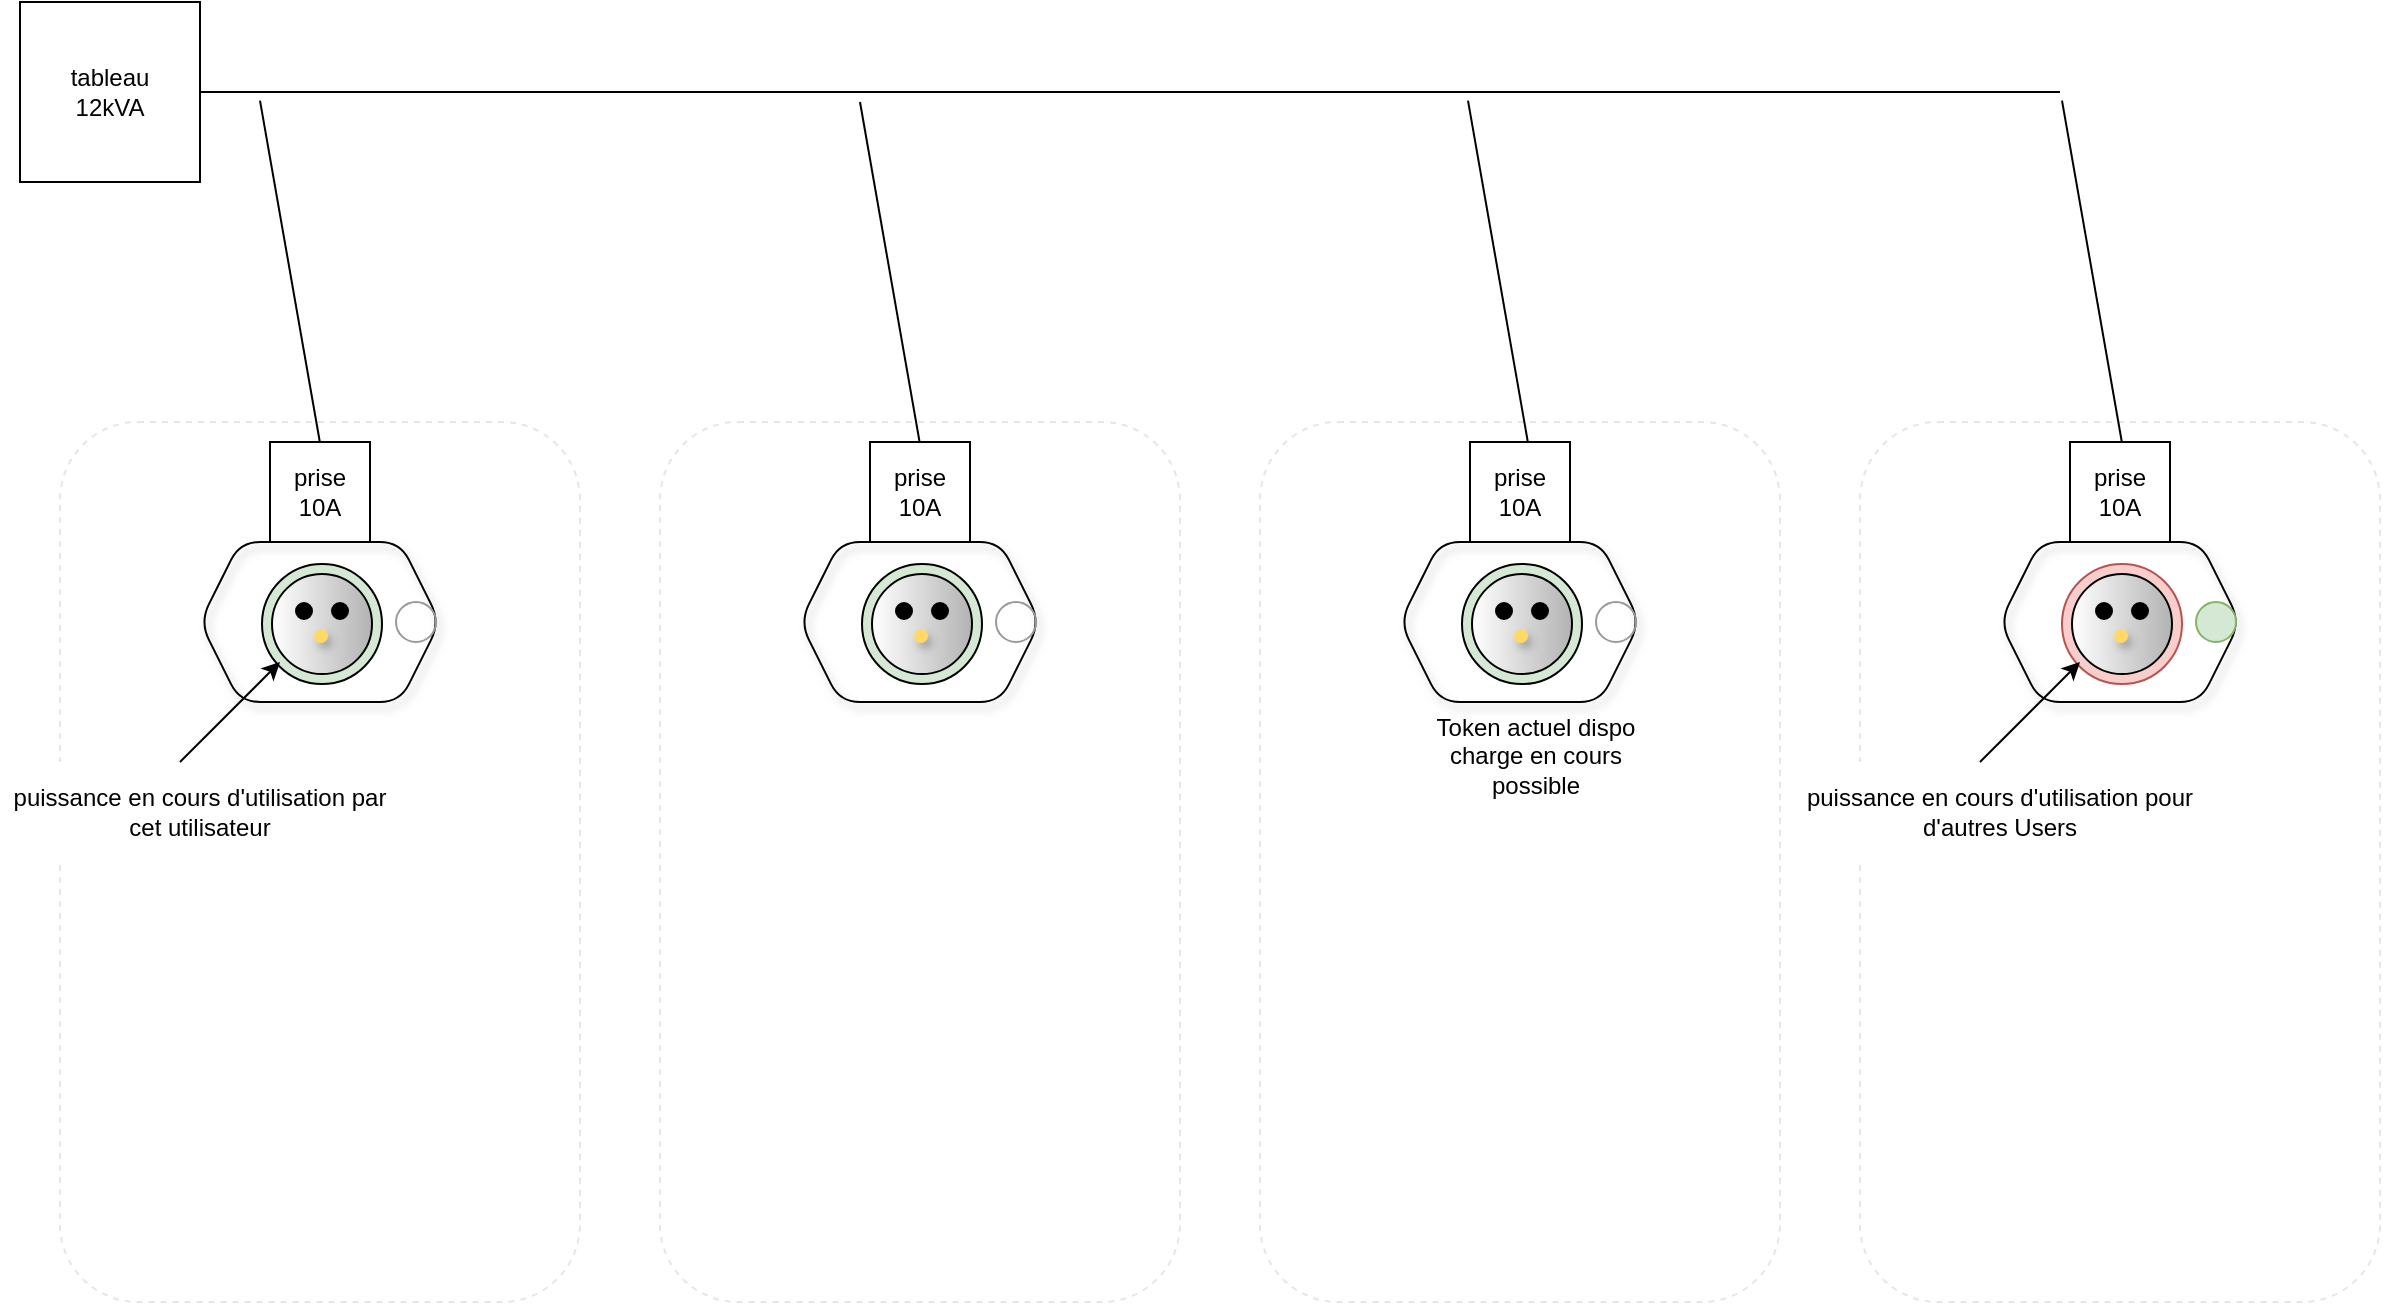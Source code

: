 <mxfile version="16.0.3" type="github">
  <diagram name="Page-1" id="aaaa8250-4180-3840-79b5-4cada1eebb92">
    <mxGraphModel dx="1654" dy="1038" grid="1" gridSize="10" guides="1" tooltips="1" connect="1" arrows="1" fold="1" page="1" pageScale="1" pageWidth="850" pageHeight="1100" background="none" math="0" shadow="0">
      <root>
        <mxCell id="0" />
        <mxCell id="1" parent="0" />
        <mxCell id="ZeBQX1oqdIYX9gZX3-Ay-74" value="" style="rounded=1;whiteSpace=wrap;html=1;shadow=0;glass=0;sketch=0;strokeColor=#E6E6E6;strokeWidth=1;fillColor=#FFFFFF;gradientColor=none;gradientDirection=west;dashed=1;" vertex="1" parent="1">
          <mxGeometry x="1250" y="640" width="260" height="440" as="geometry" />
        </mxCell>
        <mxCell id="ZeBQX1oqdIYX9gZX3-Ay-75" value="" style="rounded=1;whiteSpace=wrap;html=1;shadow=0;glass=0;sketch=0;strokeColor=#E6E6E6;strokeWidth=1;fillColor=#FFFFFF;gradientColor=none;gradientDirection=west;dashed=1;" vertex="1" parent="1">
          <mxGeometry x="1550" y="640" width="260" height="440" as="geometry" />
        </mxCell>
        <mxCell id="ZeBQX1oqdIYX9gZX3-Ay-76" value="" style="rounded=1;whiteSpace=wrap;html=1;shadow=0;glass=0;sketch=0;strokeColor=#E6E6E6;strokeWidth=1;fillColor=#FFFFFF;gradientColor=none;gradientDirection=west;dashed=1;" vertex="1" parent="1">
          <mxGeometry x="1850" y="640" width="260" height="440" as="geometry" />
        </mxCell>
        <mxCell id="ZeBQX1oqdIYX9gZX3-Ay-73" value="" style="rounded=1;whiteSpace=wrap;html=1;shadow=0;glass=0;sketch=0;strokeColor=#E6E6E6;strokeWidth=1;fillColor=#FFFFFF;gradientColor=none;gradientDirection=west;dashed=1;" vertex="1" parent="1">
          <mxGeometry x="950" y="640" width="260" height="440" as="geometry" />
        </mxCell>
        <mxCell id="ZeBQX1oqdIYX9gZX3-Ay-1" value="tableau&lt;br&gt;12kVA" style="whiteSpace=wrap;html=1;aspect=fixed;" vertex="1" parent="1">
          <mxGeometry x="930" y="430" width="90" height="90" as="geometry" />
        </mxCell>
        <mxCell id="ZeBQX1oqdIYX9gZX3-Ay-2" value="" style="endArrow=none;html=1;rounded=0;exitX=1;exitY=0.5;exitDx=0;exitDy=0;" edge="1" parent="1" source="ZeBQX1oqdIYX9gZX3-Ay-1">
          <mxGeometry width="50" height="50" relative="1" as="geometry">
            <mxPoint x="1520" y="1100" as="sourcePoint" />
            <mxPoint x="1950" y="475" as="targetPoint" />
          </mxGeometry>
        </mxCell>
        <mxCell id="ZeBQX1oqdIYX9gZX3-Ay-8" value="" style="endArrow=none;html=1;rounded=0;exitX=0.208;exitY=0.003;exitDx=0;exitDy=0;exitPerimeter=0;" edge="1" parent="1">
          <mxGeometry width="50" height="50" relative="1" as="geometry">
            <mxPoint x="1379.92" y="650.72" as="sourcePoint" />
            <mxPoint x="1350" y="480" as="targetPoint" />
          </mxGeometry>
        </mxCell>
        <mxCell id="ZeBQX1oqdIYX9gZX3-Ay-9" value="" style="endArrow=none;html=1;rounded=0;exitX=0.208;exitY=0.003;exitDx=0;exitDy=0;exitPerimeter=0;" edge="1" parent="1">
          <mxGeometry width="50" height="50" relative="1" as="geometry">
            <mxPoint x="1683.92" y="650.0" as="sourcePoint" />
            <mxPoint x="1654" y="479.28" as="targetPoint" />
          </mxGeometry>
        </mxCell>
        <mxCell id="ZeBQX1oqdIYX9gZX3-Ay-10" value="" style="endArrow=none;html=1;rounded=0;exitX=0.208;exitY=0.003;exitDx=0;exitDy=0;exitPerimeter=0;" edge="1" parent="1">
          <mxGeometry width="50" height="50" relative="1" as="geometry">
            <mxPoint x="1980.92" y="650" as="sourcePoint" />
            <mxPoint x="1951" y="479.28" as="targetPoint" />
          </mxGeometry>
        </mxCell>
        <mxCell id="ZeBQX1oqdIYX9gZX3-Ay-11" value="" style="endArrow=none;html=1;rounded=0;exitX=0.208;exitY=0.003;exitDx=0;exitDy=0;exitPerimeter=0;" edge="1" parent="1">
          <mxGeometry width="50" height="50" relative="1" as="geometry">
            <mxPoint x="1079.92" y="650.0" as="sourcePoint" />
            <mxPoint x="1050" y="479.28" as="targetPoint" />
          </mxGeometry>
        </mxCell>
        <mxCell id="ZeBQX1oqdIYX9gZX3-Ay-14" value="prise 10A" style="whiteSpace=wrap;html=1;aspect=fixed;" vertex="1" parent="1">
          <mxGeometry x="1055" y="650" width="50" height="50" as="geometry" />
        </mxCell>
        <mxCell id="ZeBQX1oqdIYX9gZX3-Ay-15" value="prise 10A" style="whiteSpace=wrap;html=1;aspect=fixed;" vertex="1" parent="1">
          <mxGeometry x="1355" y="650" width="50" height="50" as="geometry" />
        </mxCell>
        <mxCell id="ZeBQX1oqdIYX9gZX3-Ay-16" value="prise 10A" style="whiteSpace=wrap;html=1;aspect=fixed;" vertex="1" parent="1">
          <mxGeometry x="1655" y="650" width="50" height="50" as="geometry" />
        </mxCell>
        <mxCell id="ZeBQX1oqdIYX9gZX3-Ay-17" value="prise 10A" style="whiteSpace=wrap;html=1;aspect=fixed;" vertex="1" parent="1">
          <mxGeometry x="1955" y="650" width="50" height="50" as="geometry" />
        </mxCell>
        <mxCell id="ZeBQX1oqdIYX9gZX3-Ay-36" value="" style="group" vertex="1" connectable="0" parent="1">
          <mxGeometry x="1020" y="700" width="120" height="80" as="geometry" />
        </mxCell>
        <mxCell id="ZeBQX1oqdIYX9gZX3-Ay-18" value="" style="shape=hexagon;perimeter=hexagonPerimeter2;whiteSpace=wrap;html=1;fixedSize=1;rounded=1;shadow=1;glass=0;sketch=0;fillColor=none;" vertex="1" parent="ZeBQX1oqdIYX9gZX3-Ay-36">
          <mxGeometry width="120" height="80" as="geometry" />
        </mxCell>
        <mxCell id="ZeBQX1oqdIYX9gZX3-Ay-27" value="" style="group" vertex="1" connectable="0" parent="ZeBQX1oqdIYX9gZX3-Ay-36">
          <mxGeometry x="46" y="29.5" width="45" height="41.5" as="geometry" />
        </mxCell>
        <mxCell id="ZeBQX1oqdIYX9gZX3-Ay-28" value="" style="group" vertex="1" connectable="0" parent="ZeBQX1oqdIYX9gZX3-Ay-27">
          <mxGeometry x="-15" y="-18.5" width="60" height="60" as="geometry" />
        </mxCell>
        <mxCell id="ZeBQX1oqdIYX9gZX3-Ay-23" value="" style="ellipse;whiteSpace=wrap;html=1;aspect=fixed;rounded=1;shadow=0;glass=0;sketch=0;fillColor=#d5e8d4;strokeColor=#000000;" vertex="1" parent="ZeBQX1oqdIYX9gZX3-Ay-28">
          <mxGeometry width="60" height="60" as="geometry" />
        </mxCell>
        <mxCell id="ZeBQX1oqdIYX9gZX3-Ay-22" value="" style="ellipse;whiteSpace=wrap;html=1;aspect=fixed;rounded=1;shadow=0;glass=0;sketch=0;fillColor=#B3B3B3;gradientColor=#ffffff;gradientDirection=west;" vertex="1" parent="ZeBQX1oqdIYX9gZX3-Ay-28">
          <mxGeometry x="5" y="5" width="50" height="50" as="geometry" />
        </mxCell>
        <mxCell id="ZeBQX1oqdIYX9gZX3-Ay-24" value="" style="ellipse;whiteSpace=wrap;html=1;aspect=fixed;rounded=1;shadow=0;glass=0;sketch=0;fillColor=#000000;" vertex="1" parent="ZeBQX1oqdIYX9gZX3-Ay-27">
          <mxGeometry x="2" y="1" width="8" height="8" as="geometry" />
        </mxCell>
        <mxCell id="ZeBQX1oqdIYX9gZX3-Ay-25" value="" style="ellipse;whiteSpace=wrap;html=1;aspect=fixed;rounded=1;shadow=0;glass=0;sketch=0;fillColor=#000000;" vertex="1" parent="ZeBQX1oqdIYX9gZX3-Ay-27">
          <mxGeometry x="20" y="1" width="8" height="8" as="geometry" />
        </mxCell>
        <mxCell id="ZeBQX1oqdIYX9gZX3-Ay-26" value="" style="ellipse;whiteSpace=wrap;html=1;aspect=fixed;rounded=1;shadow=1;glass=0;sketch=0;fillColor=#FFD966;strokeColor=none;" vertex="1" parent="ZeBQX1oqdIYX9gZX3-Ay-27">
          <mxGeometry x="11" y="14" width="7" height="7" as="geometry" />
        </mxCell>
        <mxCell id="ZeBQX1oqdIYX9gZX3-Ay-35" value="" style="ellipse;whiteSpace=wrap;html=1;aspect=fixed;rounded=1;shadow=0;glass=0;sketch=0;strokeColor=#999999;fillColor=none;gradientColor=none;gradientDirection=west;strokeWidth=1;" vertex="1" parent="ZeBQX1oqdIYX9gZX3-Ay-36">
          <mxGeometry x="98" y="30" width="20" height="20" as="geometry" />
        </mxCell>
        <mxCell id="ZeBQX1oqdIYX9gZX3-Ay-37" value="" style="group" vertex="1" connectable="0" parent="1">
          <mxGeometry x="1320" y="700" width="120" height="80" as="geometry" />
        </mxCell>
        <mxCell id="ZeBQX1oqdIYX9gZX3-Ay-38" value="" style="shape=hexagon;perimeter=hexagonPerimeter2;whiteSpace=wrap;html=1;fixedSize=1;rounded=1;shadow=1;glass=0;sketch=0;fillColor=none;" vertex="1" parent="ZeBQX1oqdIYX9gZX3-Ay-37">
          <mxGeometry width="120" height="80" as="geometry" />
        </mxCell>
        <mxCell id="ZeBQX1oqdIYX9gZX3-Ay-39" value="" style="group" vertex="1" connectable="0" parent="ZeBQX1oqdIYX9gZX3-Ay-37">
          <mxGeometry x="46" y="29.5" width="45" height="41.5" as="geometry" />
        </mxCell>
        <mxCell id="ZeBQX1oqdIYX9gZX3-Ay-40" value="" style="group" vertex="1" connectable="0" parent="ZeBQX1oqdIYX9gZX3-Ay-39">
          <mxGeometry x="-15" y="-18.5" width="60" height="60" as="geometry" />
        </mxCell>
        <mxCell id="ZeBQX1oqdIYX9gZX3-Ay-41" value="" style="ellipse;whiteSpace=wrap;html=1;aspect=fixed;rounded=1;shadow=0;glass=0;sketch=0;fillColor=#d5e8d4;strokeColor=#000000;" vertex="1" parent="ZeBQX1oqdIYX9gZX3-Ay-40">
          <mxGeometry width="60" height="60" as="geometry" />
        </mxCell>
        <mxCell id="ZeBQX1oqdIYX9gZX3-Ay-42" value="" style="ellipse;whiteSpace=wrap;html=1;aspect=fixed;rounded=1;shadow=0;glass=0;sketch=0;fillColor=#B3B3B3;gradientColor=#ffffff;gradientDirection=west;" vertex="1" parent="ZeBQX1oqdIYX9gZX3-Ay-40">
          <mxGeometry x="5" y="5" width="50" height="50" as="geometry" />
        </mxCell>
        <mxCell id="ZeBQX1oqdIYX9gZX3-Ay-43" value="" style="ellipse;whiteSpace=wrap;html=1;aspect=fixed;rounded=1;shadow=0;glass=0;sketch=0;fillColor=#000000;" vertex="1" parent="ZeBQX1oqdIYX9gZX3-Ay-39">
          <mxGeometry x="2" y="1" width="8" height="8" as="geometry" />
        </mxCell>
        <mxCell id="ZeBQX1oqdIYX9gZX3-Ay-44" value="" style="ellipse;whiteSpace=wrap;html=1;aspect=fixed;rounded=1;shadow=0;glass=0;sketch=0;fillColor=#000000;" vertex="1" parent="ZeBQX1oqdIYX9gZX3-Ay-39">
          <mxGeometry x="20" y="1" width="8" height="8" as="geometry" />
        </mxCell>
        <mxCell id="ZeBQX1oqdIYX9gZX3-Ay-45" value="" style="ellipse;whiteSpace=wrap;html=1;aspect=fixed;rounded=1;shadow=1;glass=0;sketch=0;fillColor=#FFD966;strokeColor=none;" vertex="1" parent="ZeBQX1oqdIYX9gZX3-Ay-39">
          <mxGeometry x="11" y="14" width="7" height="7" as="geometry" />
        </mxCell>
        <mxCell id="ZeBQX1oqdIYX9gZX3-Ay-46" value="" style="ellipse;whiteSpace=wrap;html=1;aspect=fixed;rounded=1;shadow=0;glass=0;sketch=0;strokeColor=#999999;fillColor=none;gradientColor=none;gradientDirection=west;strokeWidth=1;" vertex="1" parent="ZeBQX1oqdIYX9gZX3-Ay-37">
          <mxGeometry x="98" y="30" width="20" height="20" as="geometry" />
        </mxCell>
        <mxCell id="ZeBQX1oqdIYX9gZX3-Ay-47" value="" style="group" vertex="1" connectable="0" parent="1">
          <mxGeometry x="1620" y="700" width="120" height="80" as="geometry" />
        </mxCell>
        <mxCell id="ZeBQX1oqdIYX9gZX3-Ay-48" value="" style="shape=hexagon;perimeter=hexagonPerimeter2;whiteSpace=wrap;html=1;fixedSize=1;rounded=1;shadow=1;glass=0;sketch=0;fillColor=none;" vertex="1" parent="ZeBQX1oqdIYX9gZX3-Ay-47">
          <mxGeometry width="120" height="80" as="geometry" />
        </mxCell>
        <mxCell id="ZeBQX1oqdIYX9gZX3-Ay-49" value="" style="group" vertex="1" connectable="0" parent="ZeBQX1oqdIYX9gZX3-Ay-47">
          <mxGeometry x="46" y="29.5" width="45" height="41.5" as="geometry" />
        </mxCell>
        <mxCell id="ZeBQX1oqdIYX9gZX3-Ay-50" value="" style="group" vertex="1" connectable="0" parent="ZeBQX1oqdIYX9gZX3-Ay-49">
          <mxGeometry x="-15" y="-18.5" width="60" height="60" as="geometry" />
        </mxCell>
        <mxCell id="ZeBQX1oqdIYX9gZX3-Ay-51" value="" style="ellipse;whiteSpace=wrap;html=1;aspect=fixed;rounded=1;shadow=0;glass=0;sketch=0;fillColor=#d5e8d4;strokeColor=#000000;" vertex="1" parent="ZeBQX1oqdIYX9gZX3-Ay-50">
          <mxGeometry width="60" height="60" as="geometry" />
        </mxCell>
        <mxCell id="ZeBQX1oqdIYX9gZX3-Ay-52" value="" style="ellipse;whiteSpace=wrap;html=1;aspect=fixed;rounded=1;shadow=0;glass=0;sketch=0;fillColor=#B3B3B3;gradientColor=#ffffff;gradientDirection=west;" vertex="1" parent="ZeBQX1oqdIYX9gZX3-Ay-50">
          <mxGeometry x="5" y="5" width="50" height="50" as="geometry" />
        </mxCell>
        <mxCell id="ZeBQX1oqdIYX9gZX3-Ay-53" value="" style="ellipse;whiteSpace=wrap;html=1;aspect=fixed;rounded=1;shadow=0;glass=0;sketch=0;fillColor=#000000;" vertex="1" parent="ZeBQX1oqdIYX9gZX3-Ay-49">
          <mxGeometry x="2" y="1" width="8" height="8" as="geometry" />
        </mxCell>
        <mxCell id="ZeBQX1oqdIYX9gZX3-Ay-54" value="" style="ellipse;whiteSpace=wrap;html=1;aspect=fixed;rounded=1;shadow=0;glass=0;sketch=0;fillColor=#000000;" vertex="1" parent="ZeBQX1oqdIYX9gZX3-Ay-49">
          <mxGeometry x="20" y="1" width="8" height="8" as="geometry" />
        </mxCell>
        <mxCell id="ZeBQX1oqdIYX9gZX3-Ay-55" value="" style="ellipse;whiteSpace=wrap;html=1;aspect=fixed;rounded=1;shadow=1;glass=0;sketch=0;fillColor=#FFD966;strokeColor=none;" vertex="1" parent="ZeBQX1oqdIYX9gZX3-Ay-49">
          <mxGeometry x="11" y="14" width="7" height="7" as="geometry" />
        </mxCell>
        <mxCell id="ZeBQX1oqdIYX9gZX3-Ay-56" value="" style="ellipse;whiteSpace=wrap;html=1;aspect=fixed;rounded=1;shadow=0;glass=0;sketch=0;strokeColor=#999999;fillColor=none;gradientColor=none;gradientDirection=west;strokeWidth=1;" vertex="1" parent="ZeBQX1oqdIYX9gZX3-Ay-47">
          <mxGeometry x="98" y="30" width="20" height="20" as="geometry" />
        </mxCell>
        <mxCell id="ZeBQX1oqdIYX9gZX3-Ay-57" value="" style="group" vertex="1" connectable="0" parent="1">
          <mxGeometry x="1920" y="700" width="120" height="80" as="geometry" />
        </mxCell>
        <mxCell id="ZeBQX1oqdIYX9gZX3-Ay-58" value="" style="shape=hexagon;perimeter=hexagonPerimeter2;whiteSpace=wrap;html=1;fixedSize=1;rounded=1;shadow=1;glass=0;sketch=0;fillColor=none;" vertex="1" parent="ZeBQX1oqdIYX9gZX3-Ay-57">
          <mxGeometry width="120" height="80" as="geometry" />
        </mxCell>
        <mxCell id="ZeBQX1oqdIYX9gZX3-Ay-59" value="" style="group" vertex="1" connectable="0" parent="ZeBQX1oqdIYX9gZX3-Ay-57">
          <mxGeometry x="46" y="29.5" width="45" height="41.5" as="geometry" />
        </mxCell>
        <mxCell id="ZeBQX1oqdIYX9gZX3-Ay-60" value="" style="group" vertex="1" connectable="0" parent="ZeBQX1oqdIYX9gZX3-Ay-59">
          <mxGeometry x="-15" y="-18.5" width="60" height="60" as="geometry" />
        </mxCell>
        <mxCell id="ZeBQX1oqdIYX9gZX3-Ay-61" value="" style="ellipse;whiteSpace=wrap;html=1;aspect=fixed;rounded=1;shadow=0;glass=0;sketch=0;fillColor=#f8cecc;strokeColor=#b85450;" vertex="1" parent="ZeBQX1oqdIYX9gZX3-Ay-60">
          <mxGeometry width="60" height="60" as="geometry" />
        </mxCell>
        <mxCell id="ZeBQX1oqdIYX9gZX3-Ay-62" value="" style="ellipse;whiteSpace=wrap;html=1;aspect=fixed;rounded=1;shadow=0;glass=0;sketch=0;fillColor=#B3B3B3;gradientColor=#ffffff;gradientDirection=west;" vertex="1" parent="ZeBQX1oqdIYX9gZX3-Ay-60">
          <mxGeometry x="5" y="5" width="50" height="50" as="geometry" />
        </mxCell>
        <mxCell id="ZeBQX1oqdIYX9gZX3-Ay-63" value="" style="ellipse;whiteSpace=wrap;html=1;aspect=fixed;rounded=1;shadow=0;glass=0;sketch=0;fillColor=#000000;" vertex="1" parent="ZeBQX1oqdIYX9gZX3-Ay-59">
          <mxGeometry x="2" y="1" width="8" height="8" as="geometry" />
        </mxCell>
        <mxCell id="ZeBQX1oqdIYX9gZX3-Ay-64" value="" style="ellipse;whiteSpace=wrap;html=1;aspect=fixed;rounded=1;shadow=0;glass=0;sketch=0;fillColor=#000000;" vertex="1" parent="ZeBQX1oqdIYX9gZX3-Ay-59">
          <mxGeometry x="20" y="1" width="8" height="8" as="geometry" />
        </mxCell>
        <mxCell id="ZeBQX1oqdIYX9gZX3-Ay-65" value="" style="ellipse;whiteSpace=wrap;html=1;aspect=fixed;rounded=1;shadow=1;glass=0;sketch=0;fillColor=#FFD966;strokeColor=none;" vertex="1" parent="ZeBQX1oqdIYX9gZX3-Ay-59">
          <mxGeometry x="11" y="14" width="7" height="7" as="geometry" />
        </mxCell>
        <mxCell id="ZeBQX1oqdIYX9gZX3-Ay-66" value="" style="ellipse;whiteSpace=wrap;html=1;aspect=fixed;rounded=1;shadow=0;glass=0;sketch=0;strokeColor=#82b366;fillColor=#d5e8d4;gradientDirection=west;strokeWidth=1;" vertex="1" parent="ZeBQX1oqdIYX9gZX3-Ay-57">
          <mxGeometry x="98" y="30" width="20" height="20" as="geometry" />
        </mxCell>
        <mxCell id="ZeBQX1oqdIYX9gZX3-Ay-67" value="puissance en cours d&#39;utilisation pour d&#39;autres Users" style="text;html=1;strokeColor=none;fillColor=#FFFFFF;align=center;verticalAlign=middle;whiteSpace=wrap;rounded=0;shadow=0;glass=0;sketch=0;" vertex="1" parent="1">
          <mxGeometry x="1820" y="810" width="200" height="50" as="geometry" />
        </mxCell>
        <mxCell id="ZeBQX1oqdIYX9gZX3-Ay-69" value="Token actuel dispo&lt;br&gt;charge en cours possible" style="text;html=1;strokeColor=none;fillColor=none;align=center;verticalAlign=middle;whiteSpace=wrap;rounded=0;shadow=0;glass=0;sketch=0;" vertex="1" parent="1">
          <mxGeometry x="1623" y="792" width="130" height="30" as="geometry" />
        </mxCell>
        <mxCell id="ZeBQX1oqdIYX9gZX3-Ay-70" value="" style="endArrow=classic;html=1;rounded=0;" edge="1" parent="1">
          <mxGeometry width="50" height="50" relative="1" as="geometry">
            <mxPoint x="1910" y="810" as="sourcePoint" />
            <mxPoint x="1960" y="760" as="targetPoint" />
          </mxGeometry>
        </mxCell>
        <mxCell id="ZeBQX1oqdIYX9gZX3-Ay-71" value="puissance en cours d&#39;utilisation par cet utilisateur" style="text;html=1;strokeColor=none;fillColor=#FFFFFF;align=center;verticalAlign=middle;whiteSpace=wrap;rounded=0;shadow=0;glass=0;sketch=0;" vertex="1" parent="1">
          <mxGeometry x="920" y="810" width="200" height="50" as="geometry" />
        </mxCell>
        <mxCell id="ZeBQX1oqdIYX9gZX3-Ay-72" value="" style="endArrow=classic;html=1;rounded=0;" edge="1" parent="1">
          <mxGeometry width="50" height="50" relative="1" as="geometry">
            <mxPoint x="1010" y="810" as="sourcePoint" />
            <mxPoint x="1060" y="760" as="targetPoint" />
          </mxGeometry>
        </mxCell>
      </root>
    </mxGraphModel>
  </diagram>
</mxfile>
